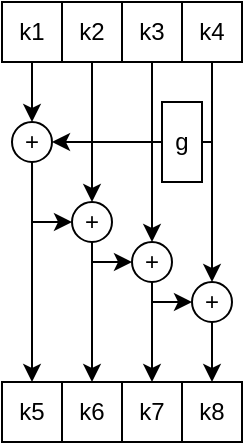 <mxfile>
    <diagram id="5boMGkBqnqGPRttb4sfq" name="Page-1">
        <mxGraphModel dx="526" dy="276" grid="0" gridSize="10" guides="1" tooltips="1" connect="1" arrows="1" fold="1" page="1" pageScale="1" pageWidth="1654" pageHeight="2336" math="0" shadow="0">
            <root>
                <mxCell id="0"/>
                <mxCell id="1" parent="0"/>
                <mxCell id="20" style="edgeStyle=none;html=1;exitX=0.5;exitY=1;exitDx=0;exitDy=0;entryX=0.5;entryY=0;entryDx=0;entryDy=0;" edge="1" parent="1" source="2" target="6">
                    <mxGeometry relative="1" as="geometry"/>
                </mxCell>
                <mxCell id="2" value="k1" style="whiteSpace=wrap;html=1;" vertex="1" parent="1">
                    <mxGeometry x="420" y="230" width="30" height="30" as="geometry"/>
                </mxCell>
                <mxCell id="26" style="edgeStyle=none;rounded=0;html=1;exitX=0.5;exitY=1;exitDx=0;exitDy=0;entryX=0.5;entryY=0;entryDx=0;entryDy=0;" edge="1" parent="1" source="3" target="17">
                    <mxGeometry relative="1" as="geometry"/>
                </mxCell>
                <mxCell id="3" value="k2" style="whiteSpace=wrap;html=1;" vertex="1" parent="1">
                    <mxGeometry x="450" y="230" width="30" height="30" as="geometry"/>
                </mxCell>
                <mxCell id="27" style="edgeStyle=none;rounded=0;html=1;exitX=0.5;exitY=1;exitDx=0;exitDy=0;entryX=0.5;entryY=0;entryDx=0;entryDy=0;" edge="1" parent="1" source="4" target="18">
                    <mxGeometry relative="1" as="geometry"/>
                </mxCell>
                <mxCell id="4" value="k3" style="whiteSpace=wrap;html=1;" vertex="1" parent="1">
                    <mxGeometry x="480" y="230" width="30" height="30" as="geometry"/>
                </mxCell>
                <mxCell id="30" style="edgeStyle=none;rounded=0;html=1;exitX=0.5;exitY=1;exitDx=0;exitDy=0;entryX=0.5;entryY=0;entryDx=0;entryDy=0;" edge="1" parent="1" source="5" target="19">
                    <mxGeometry relative="1" as="geometry"/>
                </mxCell>
                <mxCell id="32" style="edgeStyle=none;rounded=0;html=1;exitX=0.5;exitY=1;exitDx=0;exitDy=0;entryX=1;entryY=0.5;entryDx=0;entryDy=0;endArrow=none;endFill=0;" edge="1" parent="1" source="5" target="7">
                    <mxGeometry relative="1" as="geometry">
                        <Array as="points">
                            <mxPoint x="525" y="300"/>
                        </Array>
                    </mxGeometry>
                </mxCell>
                <mxCell id="5" value="k4" style="whiteSpace=wrap;html=1;" vertex="1" parent="1">
                    <mxGeometry x="510" y="230" width="30" height="30" as="geometry"/>
                </mxCell>
                <mxCell id="21" style="edgeStyle=none;html=1;exitX=0.5;exitY=1;exitDx=0;exitDy=0;entryX=0.5;entryY=0;entryDx=0;entryDy=0;" edge="1" parent="1" source="6" target="13">
                    <mxGeometry relative="1" as="geometry"/>
                </mxCell>
                <mxCell id="6" value="+" style="ellipse;whiteSpace=wrap;html=1;" vertex="1" parent="1">
                    <mxGeometry x="425" y="290" width="20" height="20" as="geometry"/>
                </mxCell>
                <mxCell id="12" style="edgeStyle=none;html=1;exitX=0;exitY=0.5;exitDx=0;exitDy=0;entryX=1;entryY=0.5;entryDx=0;entryDy=0;" edge="1" parent="1" source="7" target="6">
                    <mxGeometry relative="1" as="geometry"/>
                </mxCell>
                <mxCell id="7" value="g" style="whiteSpace=wrap;html=1;" vertex="1" parent="1">
                    <mxGeometry x="500" y="280" width="20" height="40" as="geometry"/>
                </mxCell>
                <mxCell id="13" value="k5" style="whiteSpace=wrap;html=1;" vertex="1" parent="1">
                    <mxGeometry x="420" y="420" width="30" height="30" as="geometry"/>
                </mxCell>
                <mxCell id="14" value="k6" style="whiteSpace=wrap;html=1;" vertex="1" parent="1">
                    <mxGeometry x="450" y="420" width="30" height="30" as="geometry"/>
                </mxCell>
                <mxCell id="15" value="k7" style="whiteSpace=wrap;html=1;" vertex="1" parent="1">
                    <mxGeometry x="480" y="420" width="30" height="30" as="geometry"/>
                </mxCell>
                <mxCell id="16" value="k8" style="whiteSpace=wrap;html=1;" vertex="1" parent="1">
                    <mxGeometry x="510" y="420" width="30" height="30" as="geometry"/>
                </mxCell>
                <mxCell id="24" style="edgeStyle=none;rounded=0;html=1;exitX=0.5;exitY=1;exitDx=0;exitDy=0;entryX=0.5;entryY=0;entryDx=0;entryDy=0;" edge="1" parent="1" source="17" target="14">
                    <mxGeometry relative="1" as="geometry"/>
                </mxCell>
                <mxCell id="25" style="edgeStyle=none;rounded=0;html=1;exitX=0.5;exitY=1;exitDx=0;exitDy=0;entryX=0;entryY=0.5;entryDx=0;entryDy=0;" edge="1" parent="1" source="17" target="18">
                    <mxGeometry relative="1" as="geometry">
                        <Array as="points">
                            <mxPoint x="465" y="360"/>
                        </Array>
                    </mxGeometry>
                </mxCell>
                <mxCell id="17" value="+" style="ellipse;whiteSpace=wrap;html=1;" vertex="1" parent="1">
                    <mxGeometry x="455" y="330" width="20" height="20" as="geometry"/>
                </mxCell>
                <mxCell id="28" style="edgeStyle=none;rounded=0;html=1;exitX=0.5;exitY=1;exitDx=0;exitDy=0;entryX=0.5;entryY=0;entryDx=0;entryDy=0;" edge="1" parent="1" source="18" target="15">
                    <mxGeometry relative="1" as="geometry"/>
                </mxCell>
                <mxCell id="29" style="edgeStyle=none;rounded=0;html=1;exitX=0.5;exitY=1;exitDx=0;exitDy=0;entryX=0;entryY=0.5;entryDx=0;entryDy=0;" edge="1" parent="1" source="18" target="19">
                    <mxGeometry relative="1" as="geometry">
                        <Array as="points">
                            <mxPoint x="495" y="380"/>
                        </Array>
                    </mxGeometry>
                </mxCell>
                <mxCell id="18" value="+" style="ellipse;whiteSpace=wrap;html=1;" vertex="1" parent="1">
                    <mxGeometry x="485" y="350" width="20" height="20" as="geometry"/>
                </mxCell>
                <mxCell id="31" style="edgeStyle=none;rounded=0;html=1;exitX=0.5;exitY=1;exitDx=0;exitDy=0;entryX=0.5;entryY=0;entryDx=0;entryDy=0;" edge="1" parent="1" source="19" target="16">
                    <mxGeometry relative="1" as="geometry"/>
                </mxCell>
                <mxCell id="19" value="+" style="ellipse;whiteSpace=wrap;html=1;" vertex="1" parent="1">
                    <mxGeometry x="515" y="370" width="20" height="20" as="geometry"/>
                </mxCell>
                <mxCell id="23" style="edgeStyle=none;html=1;entryX=0;entryY=0.5;entryDx=0;entryDy=0;exitX=0.501;exitY=1.067;exitDx=0;exitDy=0;exitPerimeter=0;rounded=0;" edge="1" parent="1" source="6" target="17">
                    <mxGeometry relative="1" as="geometry">
                        <mxPoint x="440" y="340" as="sourcePoint"/>
                        <Array as="points">
                            <mxPoint x="435" y="340"/>
                        </Array>
                    </mxGeometry>
                </mxCell>
            </root>
        </mxGraphModel>
    </diagram>
</mxfile>